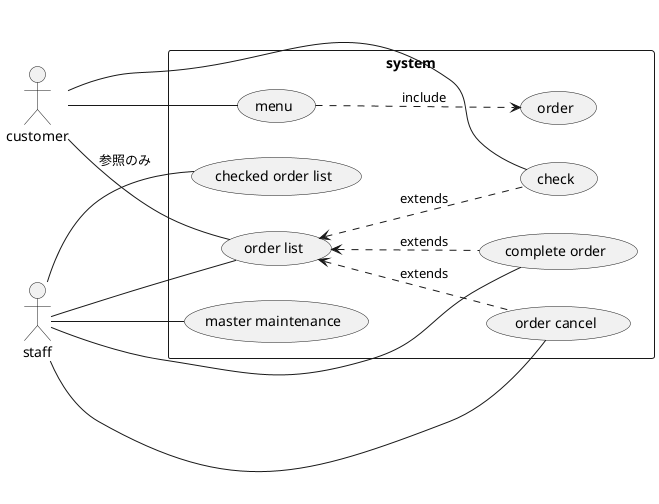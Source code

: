 @startuml mimosa

left to right direction

rectangle system {
    (menu) ..> (order) : include
    
    (order list) <.. (check) : extends
    (order list) <.. (order cancel) : extends

    (order list) <.. (complete order) : extends
    (checked order list)
    (master maintenance)
}
:customer: -- (menu)
:customer: -- (order list) : 参照のみ
:customer: -- (check)

:staff: -- (checked order list)
:staff: -- (master maintenance)
:staff: -- (order list) 
:staff: -- (complete order)
:staff: -- (order cancel)

@enduml